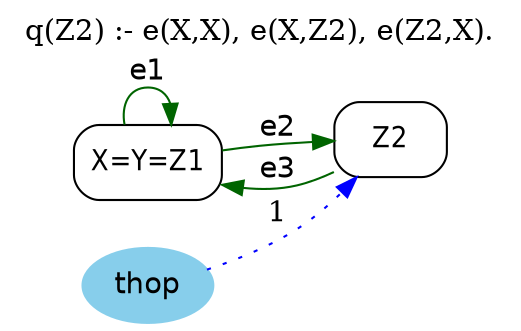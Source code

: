 digraph G {
	graph [bb="0,0,210,151",
		label="q(Z2) :- e(X,X), e(X,Z2), e(Z2,X).",
		labelloc=t,
		lheight=0.21,
		lp="105,139.5",
		lwidth=2.69,
		rankdir=LR
	];
	node [label="\N"];
	X	 [fontname="Helvetica-Narrow",
		height=0.5,
		label="X=Y=Z1",
		pos="52,77",
		shape=box,
		style=rounded,
		width=0.94444];
	X -> X	 [color=darkgreen,
		fontname=helvetica,
		label=e1,
		lp="52,120.5",
		pos="e,62.854,95.153 41.146,95.153 39.476,104.54 43.094,113 52,113 57.427,113 60.891,109.86 62.391,105.28"];
	Z2	 [fontname="Helvetica-Narrow",
		height=0.5,
		pos="165,88",
		shape=box,
		style=rounded,
		width=0.75];
	X -> Z2	 [color=darkgreen,
		fontname=helvetica,
		label=e2,
		lp="112,93.5",
		pos="e,137.93,87.27 86.06,82.756 92.026,83.617 98.184,84.411 104,85 111.7,85.78 119.97,86.359 127.86,86.788"];
	Z2 -> X	 [color=darkgreen,
		fontname=helvetica,
		label=e3,
		lp="112,73.5",
		pos="e,86.071,66.316 137.65,72.208 131.98,69.639 125.93,67.372 120,66 112.3,64.218 104.04,64.09 96.029,64.88"];
	thop	 [color=skyblue,
		fillcolor=skyblue,
		fontname=helvetica,
		height=0.5,
		pos="52,18",
		shape=oval,
		style="filled,rounded",
		width=0.79437];
	thop -> Z2	 [color=blue,
		constraint=false,
		label=1,
		lp="112,52.5",
		pos="e,149.23,69.987 77.993,25.683 91.164,30.216 107.06,36.702 120,45 127.71,49.948 135.26,56.337 141.89,62.669",
		style=dotted];
}
